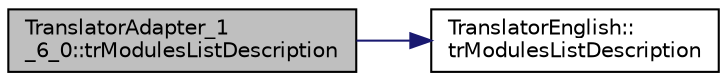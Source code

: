 digraph "TranslatorAdapter_1_6_0::trModulesListDescription"
{
 // LATEX_PDF_SIZE
  edge [fontname="Helvetica",fontsize="10",labelfontname="Helvetica",labelfontsize="10"];
  node [fontname="Helvetica",fontsize="10",shape=record];
  rankdir="LR";
  Node1 [label="TranslatorAdapter_1\l_6_0::trModulesListDescription",height=0.2,width=0.4,color="black", fillcolor="grey75", style="filled", fontcolor="black",tooltip=" "];
  Node1 -> Node2 [color="midnightblue",fontsize="10",style="solid",fontname="Helvetica"];
  Node2 [label="TranslatorEnglish::\ltrModulesListDescription",height=0.2,width=0.4,color="black", fillcolor="white", style="filled",URL="$classTranslatorEnglish.html#a2595f79a1eb322d912643e60e3f9c688",tooltip=" "];
}
